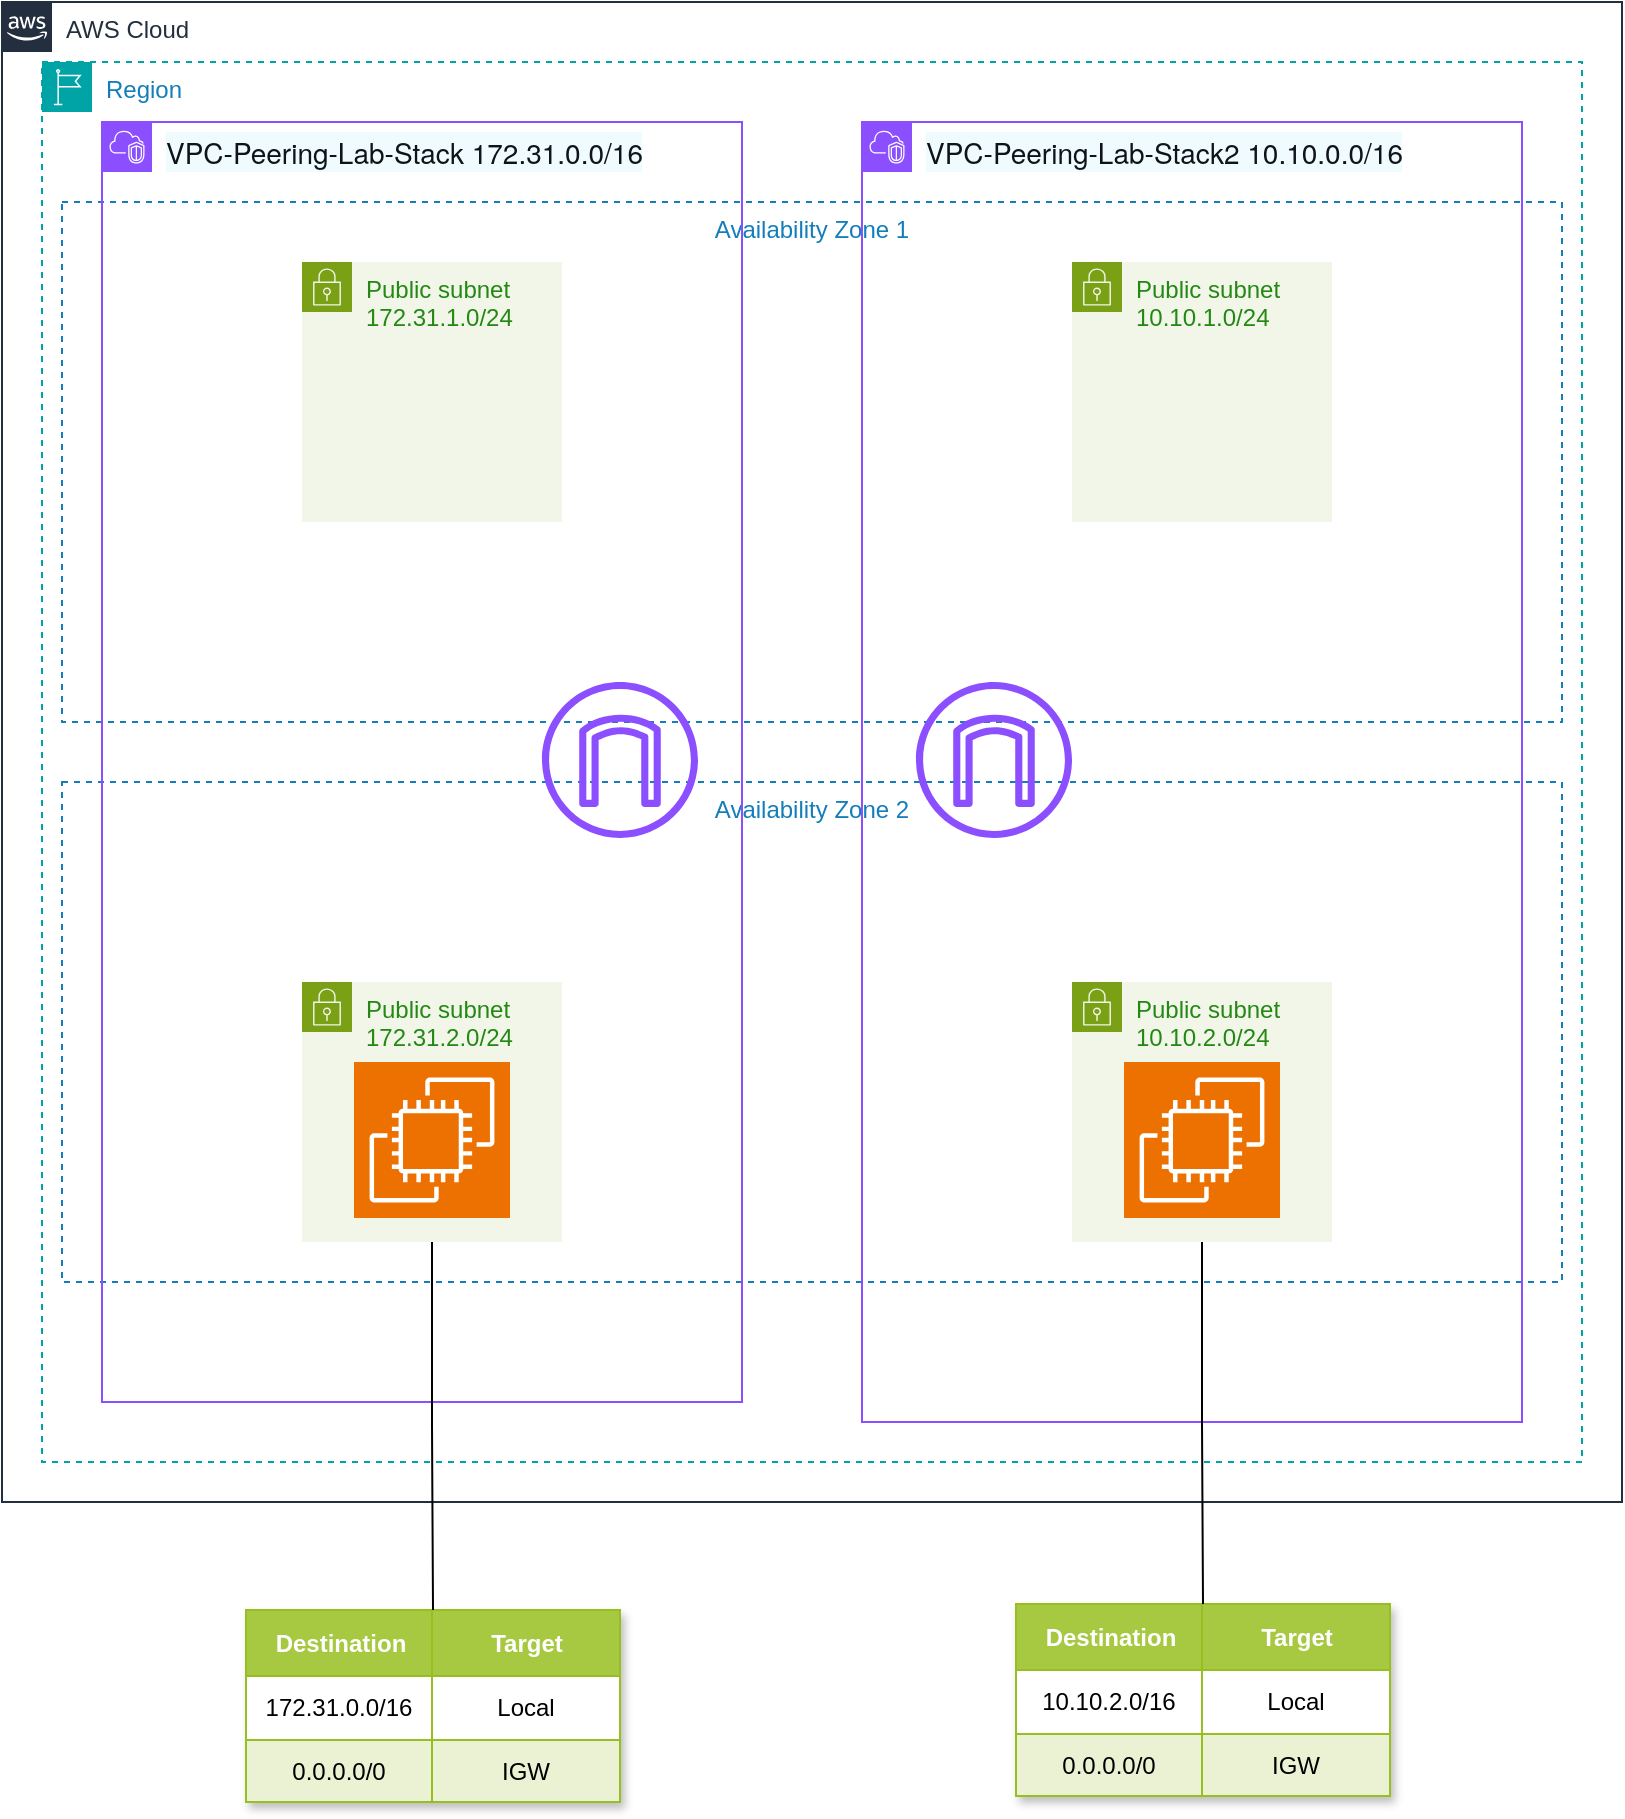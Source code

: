 <mxfile version="26.0.16">
  <diagram name="Page-1" id="2IOpAiq6eJO04KCw7RNG">
    <mxGraphModel dx="2045" dy="615" grid="1" gridSize="10" guides="1" tooltips="1" connect="1" arrows="1" fold="1" page="1" pageScale="1" pageWidth="850" pageHeight="1100" math="0" shadow="0">
      <root>
        <mxCell id="0" />
        <mxCell id="1" parent="0" />
        <mxCell id="tcW-VvxG0zHY4D5AkWcl-1" value="AWS Cloud" style="points=[[0,0],[0.25,0],[0.5,0],[0.75,0],[1,0],[1,0.25],[1,0.5],[1,0.75],[1,1],[0.75,1],[0.5,1],[0.25,1],[0,1],[0,0.75],[0,0.5],[0,0.25]];outlineConnect=0;gradientColor=none;html=1;whiteSpace=wrap;fontSize=12;fontStyle=0;container=1;pointerEvents=0;collapsible=0;recursiveResize=0;shape=mxgraph.aws4.group;grIcon=mxgraph.aws4.group_aws_cloud_alt;strokeColor=#232F3E;fillColor=none;verticalAlign=top;align=left;spacingLeft=30;fontColor=#232F3E;dashed=0;" vertex="1" parent="1">
          <mxGeometry x="-170" y="260" width="810" height="750" as="geometry" />
        </mxCell>
        <mxCell id="tcW-VvxG0zHY4D5AkWcl-2" value="Region" style="points=[[0,0],[0.25,0],[0.5,0],[0.75,0],[1,0],[1,0.25],[1,0.5],[1,0.75],[1,1],[0.75,1],[0.5,1],[0.25,1],[0,1],[0,0.75],[0,0.5],[0,0.25]];outlineConnect=0;gradientColor=none;html=1;whiteSpace=wrap;fontSize=12;fontStyle=0;container=1;pointerEvents=0;collapsible=0;recursiveResize=0;shape=mxgraph.aws4.group;grIcon=mxgraph.aws4.group_region;strokeColor=#00A4A6;fillColor=none;verticalAlign=top;align=left;spacingLeft=30;fontColor=#147EBA;dashed=1;" vertex="1" parent="tcW-VvxG0zHY4D5AkWcl-1">
          <mxGeometry x="20" y="30" width="770" height="700" as="geometry" />
        </mxCell>
        <mxCell id="tcW-VvxG0zHY4D5AkWcl-12" value="Availability Zone 1" style="fillColor=none;strokeColor=#147EBA;dashed=1;verticalAlign=top;fontStyle=0;fontColor=#147EBA;whiteSpace=wrap;html=1;" vertex="1" parent="tcW-VvxG0zHY4D5AkWcl-2">
          <mxGeometry x="10" y="70" width="750" height="260" as="geometry" />
        </mxCell>
        <mxCell id="tcW-VvxG0zHY4D5AkWcl-13" value="Availability Zone 2" style="fillColor=none;strokeColor=#147EBA;dashed=1;verticalAlign=top;fontStyle=0;fontColor=#147EBA;whiteSpace=wrap;html=1;" vertex="1" parent="tcW-VvxG0zHY4D5AkWcl-2">
          <mxGeometry x="10" y="360" width="750" height="250" as="geometry" />
        </mxCell>
        <mxCell id="tcW-VvxG0zHY4D5AkWcl-4" value="&lt;span style=&quot;color: rgb(15, 20, 26); font-family: &amp;quot;Amazon Ember&amp;quot;, &amp;quot;Helvetica Neue&amp;quot;, Roboto, Arial, sans-serif; font-size: 14px; background-color: rgb(240, 251, 255);&quot;&gt;VPC-Peering-Lab-Stack 172.31.0.0/16&lt;/span&gt;" style="points=[[0,0],[0.25,0],[0.5,0],[0.75,0],[1,0],[1,0.25],[1,0.5],[1,0.75],[1,1],[0.75,1],[0.5,1],[0.25,1],[0,1],[0,0.75],[0,0.5],[0,0.25]];outlineConnect=0;gradientColor=none;html=1;whiteSpace=wrap;fontSize=12;fontStyle=0;container=1;pointerEvents=0;collapsible=0;recursiveResize=0;shape=mxgraph.aws4.group;grIcon=mxgraph.aws4.group_vpc2;strokeColor=#8C4FFF;fillColor=none;verticalAlign=top;align=left;spacingLeft=30;fontColor=#AAB7B8;dashed=0;" vertex="1" parent="tcW-VvxG0zHY4D5AkWcl-2">
          <mxGeometry x="30" y="30" width="320" height="640" as="geometry" />
        </mxCell>
        <mxCell id="tcW-VvxG0zHY4D5AkWcl-6" value="Public subnet&lt;div&gt;172.31.1.0/24&lt;/div&gt;" style="points=[[0,0],[0.25,0],[0.5,0],[0.75,0],[1,0],[1,0.25],[1,0.5],[1,0.75],[1,1],[0.75,1],[0.5,1],[0.25,1],[0,1],[0,0.75],[0,0.5],[0,0.25]];outlineConnect=0;gradientColor=none;html=1;whiteSpace=wrap;fontSize=12;fontStyle=0;container=1;pointerEvents=0;collapsible=0;recursiveResize=0;shape=mxgraph.aws4.group;grIcon=mxgraph.aws4.group_security_group;grStroke=0;strokeColor=#7AA116;fillColor=#F2F6E8;verticalAlign=top;align=left;spacingLeft=30;fontColor=#248814;dashed=0;" vertex="1" parent="tcW-VvxG0zHY4D5AkWcl-4">
          <mxGeometry x="100" y="70" width="130" height="130" as="geometry" />
        </mxCell>
        <mxCell id="tcW-VvxG0zHY4D5AkWcl-7" value="Public subnet&lt;div&gt;172.31.2.0/&lt;span style=&quot;background-color: transparent; color: light-dark(rgb(36, 136, 20), rgb(85, 171, 71));&quot;&gt;24&lt;/span&gt;&lt;/div&gt;" style="points=[[0,0],[0.25,0],[0.5,0],[0.75,0],[1,0],[1,0.25],[1,0.5],[1,0.75],[1,1],[0.75,1],[0.5,1],[0.25,1],[0,1],[0,0.75],[0,0.5],[0,0.25]];outlineConnect=0;gradientColor=none;html=1;whiteSpace=wrap;fontSize=12;fontStyle=0;container=1;pointerEvents=0;collapsible=0;recursiveResize=0;shape=mxgraph.aws4.group;grIcon=mxgraph.aws4.group_security_group;grStroke=0;strokeColor=#7AA116;fillColor=#F2F6E8;verticalAlign=top;align=left;spacingLeft=30;fontColor=#248814;dashed=0;" vertex="1" parent="tcW-VvxG0zHY4D5AkWcl-4">
          <mxGeometry x="100" y="430" width="130" height="130" as="geometry" />
        </mxCell>
        <mxCell id="tcW-VvxG0zHY4D5AkWcl-10" value="" style="sketch=0;points=[[0,0,0],[0.25,0,0],[0.5,0,0],[0.75,0,0],[1,0,0],[0,1,0],[0.25,1,0],[0.5,1,0],[0.75,1,0],[1,1,0],[0,0.25,0],[0,0.5,0],[0,0.75,0],[1,0.25,0],[1,0.5,0],[1,0.75,0]];outlineConnect=0;fontColor=#232F3E;fillColor=#ED7100;strokeColor=#ffffff;dashed=0;verticalLabelPosition=bottom;verticalAlign=top;align=center;html=1;fontSize=12;fontStyle=0;aspect=fixed;shape=mxgraph.aws4.resourceIcon;resIcon=mxgraph.aws4.ec2;" vertex="1" parent="tcW-VvxG0zHY4D5AkWcl-7">
          <mxGeometry x="26" y="40" width="78" height="78" as="geometry" />
        </mxCell>
        <mxCell id="tcW-VvxG0zHY4D5AkWcl-98" value="" style="sketch=0;outlineConnect=0;fontColor=#232F3E;gradientColor=none;fillColor=#8C4FFF;strokeColor=none;dashed=0;verticalLabelPosition=bottom;verticalAlign=top;align=center;html=1;fontSize=12;fontStyle=0;aspect=fixed;pointerEvents=1;shape=mxgraph.aws4.internet_gateway;" vertex="1" parent="tcW-VvxG0zHY4D5AkWcl-4">
          <mxGeometry x="220" y="280" width="78" height="78" as="geometry" />
        </mxCell>
        <mxCell id="tcW-VvxG0zHY4D5AkWcl-5" value="&lt;span style=&quot;color: rgb(15, 20, 26); font-family: &amp;quot;Amazon Ember&amp;quot;, &amp;quot;Helvetica Neue&amp;quot;, Roboto, Arial, sans-serif; font-size: 14px; background-color: rgb(240, 251, 255);&quot;&gt;VPC-Peering-Lab-Stack2 10.10.0.0/16&lt;/span&gt;" style="points=[[0,0],[0.25,0],[0.5,0],[0.75,0],[1,0],[1,0.25],[1,0.5],[1,0.75],[1,1],[0.75,1],[0.5,1],[0.25,1],[0,1],[0,0.75],[0,0.5],[0,0.25]];outlineConnect=0;gradientColor=none;html=1;whiteSpace=wrap;fontSize=12;fontStyle=0;container=1;pointerEvents=0;collapsible=0;recursiveResize=0;shape=mxgraph.aws4.group;grIcon=mxgraph.aws4.group_vpc2;strokeColor=#8C4FFF;fillColor=none;verticalAlign=top;align=left;spacingLeft=30;fontColor=#AAB7B8;dashed=0;" vertex="1" parent="tcW-VvxG0zHY4D5AkWcl-2">
          <mxGeometry x="410" y="30" width="330" height="650" as="geometry" />
        </mxCell>
        <mxCell id="tcW-VvxG0zHY4D5AkWcl-8" value="Public subnet&lt;div&gt;10.10.1.0/&lt;span style=&quot;background-color: transparent; color: light-dark(rgb(36, 136, 20), rgb(85, 171, 71));&quot;&gt;24&lt;/span&gt;&lt;/div&gt;" style="points=[[0,0],[0.25,0],[0.5,0],[0.75,0],[1,0],[1,0.25],[1,0.5],[1,0.75],[1,1],[0.75,1],[0.5,1],[0.25,1],[0,1],[0,0.75],[0,0.5],[0,0.25]];outlineConnect=0;gradientColor=none;html=1;whiteSpace=wrap;fontSize=12;fontStyle=0;container=1;pointerEvents=0;collapsible=0;recursiveResize=0;shape=mxgraph.aws4.group;grIcon=mxgraph.aws4.group_security_group;grStroke=0;strokeColor=#7AA116;fillColor=#F2F6E8;verticalAlign=top;align=left;spacingLeft=30;fontColor=#248814;dashed=0;" vertex="1" parent="tcW-VvxG0zHY4D5AkWcl-5">
          <mxGeometry x="105" y="70" width="130" height="130" as="geometry" />
        </mxCell>
        <mxCell id="tcW-VvxG0zHY4D5AkWcl-9" value="Public subnet&lt;div&gt;10.10.2.0/&lt;span style=&quot;background-color: transparent; color: light-dark(rgb(36, 136, 20), rgb(85, 171, 71));&quot;&gt;24&lt;/span&gt;&lt;/div&gt;" style="points=[[0,0],[0.25,0],[0.5,0],[0.75,0],[1,0],[1,0.25],[1,0.5],[1,0.75],[1,1],[0.75,1],[0.5,1],[0.25,1],[0,1],[0,0.75],[0,0.5],[0,0.25]];outlineConnect=0;gradientColor=none;html=1;whiteSpace=wrap;fontSize=12;fontStyle=0;container=1;pointerEvents=0;collapsible=0;recursiveResize=0;shape=mxgraph.aws4.group;grIcon=mxgraph.aws4.group_security_group;grStroke=0;strokeColor=#7AA116;fillColor=#F2F6E8;verticalAlign=top;align=left;spacingLeft=30;fontColor=#248814;dashed=0;" vertex="1" parent="tcW-VvxG0zHY4D5AkWcl-5">
          <mxGeometry x="105" y="430" width="130" height="130" as="geometry" />
        </mxCell>
        <mxCell id="tcW-VvxG0zHY4D5AkWcl-11" value="" style="sketch=0;points=[[0,0,0],[0.25,0,0],[0.5,0,0],[0.75,0,0],[1,0,0],[0,1,0],[0.25,1,0],[0.5,1,0],[0.75,1,0],[1,1,0],[0,0.25,0],[0,0.5,0],[0,0.75,0],[1,0.25,0],[1,0.5,0],[1,0.75,0]];outlineConnect=0;fontColor=#232F3E;fillColor=#ED7100;strokeColor=#ffffff;dashed=0;verticalLabelPosition=bottom;verticalAlign=top;align=center;html=1;fontSize=12;fontStyle=0;aspect=fixed;shape=mxgraph.aws4.resourceIcon;resIcon=mxgraph.aws4.ec2;" vertex="1" parent="tcW-VvxG0zHY4D5AkWcl-9">
          <mxGeometry x="26" y="40" width="78" height="78" as="geometry" />
        </mxCell>
        <mxCell id="tcW-VvxG0zHY4D5AkWcl-99" value="" style="sketch=0;outlineConnect=0;fontColor=#232F3E;gradientColor=none;fillColor=#8C4FFF;strokeColor=none;dashed=0;verticalLabelPosition=bottom;verticalAlign=top;align=center;html=1;fontSize=12;fontStyle=0;aspect=fixed;pointerEvents=1;shape=mxgraph.aws4.internet_gateway;" vertex="1" parent="tcW-VvxG0zHY4D5AkWcl-5">
          <mxGeometry x="27" y="280" width="78" height="78" as="geometry" />
        </mxCell>
        <mxCell id="tcW-VvxG0zHY4D5AkWcl-56" value="Assets" style="childLayout=tableLayout;recursiveResize=0;strokeColor=#98bf21;fillColor=#A7C942;shadow=1;" vertex="1" parent="1">
          <mxGeometry x="-48" y="1064" width="187" height="96" as="geometry" />
        </mxCell>
        <mxCell id="tcW-VvxG0zHY4D5AkWcl-57" style="shape=tableRow;horizontal=0;startSize=0;swimlaneHead=0;swimlaneBody=0;top=0;left=0;bottom=0;right=0;dropTarget=0;collapsible=0;recursiveResize=0;expand=0;fontStyle=0;strokeColor=inherit;fillColor=#ffffff;" vertex="1" parent="tcW-VvxG0zHY4D5AkWcl-56">
          <mxGeometry width="187" height="33" as="geometry" />
        </mxCell>
        <mxCell id="tcW-VvxG0zHY4D5AkWcl-58" value="Destination" style="connectable=0;recursiveResize=0;strokeColor=inherit;fillColor=#A7C942;align=center;fontStyle=1;fontColor=#FFFFFF;html=1;" vertex="1" parent="tcW-VvxG0zHY4D5AkWcl-57">
          <mxGeometry width="93" height="33" as="geometry">
            <mxRectangle width="93" height="33" as="alternateBounds" />
          </mxGeometry>
        </mxCell>
        <mxCell id="tcW-VvxG0zHY4D5AkWcl-59" value="Target" style="connectable=0;recursiveResize=0;strokeColor=inherit;fillColor=#A7C942;align=center;fontStyle=1;fontColor=#FFFFFF;html=1;" vertex="1" parent="tcW-VvxG0zHY4D5AkWcl-57">
          <mxGeometry x="93" width="94" height="33" as="geometry">
            <mxRectangle width="94" height="33" as="alternateBounds" />
          </mxGeometry>
        </mxCell>
        <mxCell id="tcW-VvxG0zHY4D5AkWcl-61" value="" style="shape=tableRow;horizontal=0;startSize=0;swimlaneHead=0;swimlaneBody=0;top=0;left=0;bottom=0;right=0;dropTarget=0;collapsible=0;recursiveResize=0;expand=0;fontStyle=0;strokeColor=inherit;fillColor=#ffffff;" vertex="1" parent="tcW-VvxG0zHY4D5AkWcl-56">
          <mxGeometry y="33" width="187" height="32" as="geometry" />
        </mxCell>
        <mxCell id="tcW-VvxG0zHY4D5AkWcl-62" value="172.31.0.0/16" style="connectable=0;recursiveResize=0;strokeColor=inherit;fillColor=inherit;align=center;whiteSpace=wrap;html=1;" vertex="1" parent="tcW-VvxG0zHY4D5AkWcl-61">
          <mxGeometry width="93" height="32" as="geometry">
            <mxRectangle width="93" height="32" as="alternateBounds" />
          </mxGeometry>
        </mxCell>
        <mxCell id="tcW-VvxG0zHY4D5AkWcl-63" value="Local" style="connectable=0;recursiveResize=0;strokeColor=inherit;fillColor=inherit;align=center;whiteSpace=wrap;html=1;" vertex="1" parent="tcW-VvxG0zHY4D5AkWcl-61">
          <mxGeometry x="93" width="94" height="32" as="geometry">
            <mxRectangle width="94" height="32" as="alternateBounds" />
          </mxGeometry>
        </mxCell>
        <mxCell id="tcW-VvxG0zHY4D5AkWcl-65" value="" style="shape=tableRow;horizontal=0;startSize=0;swimlaneHead=0;swimlaneBody=0;top=0;left=0;bottom=0;right=0;dropTarget=0;collapsible=0;recursiveResize=0;expand=0;fontStyle=1;strokeColor=inherit;fillColor=#EAF2D3;" vertex="1" parent="tcW-VvxG0zHY4D5AkWcl-56">
          <mxGeometry y="65" width="187" height="31" as="geometry" />
        </mxCell>
        <mxCell id="tcW-VvxG0zHY4D5AkWcl-66" value="0.0.0.0/0" style="connectable=0;recursiveResize=0;strokeColor=inherit;fillColor=inherit;whiteSpace=wrap;html=1;" vertex="1" parent="tcW-VvxG0zHY4D5AkWcl-65">
          <mxGeometry width="93" height="31" as="geometry">
            <mxRectangle width="93" height="31" as="alternateBounds" />
          </mxGeometry>
        </mxCell>
        <mxCell id="tcW-VvxG0zHY4D5AkWcl-67" value="IGW" style="connectable=0;recursiveResize=0;strokeColor=inherit;fillColor=inherit;whiteSpace=wrap;html=1;" vertex="1" parent="tcW-VvxG0zHY4D5AkWcl-65">
          <mxGeometry x="93" width="94" height="31" as="geometry">
            <mxRectangle width="94" height="31" as="alternateBounds" />
          </mxGeometry>
        </mxCell>
        <mxCell id="tcW-VvxG0zHY4D5AkWcl-77" value="Assets" style="childLayout=tableLayout;recursiveResize=0;strokeColor=#98bf21;fillColor=#A7C942;shadow=1;" vertex="1" parent="1">
          <mxGeometry x="337" y="1061" width="187" height="96" as="geometry" />
        </mxCell>
        <mxCell id="tcW-VvxG0zHY4D5AkWcl-78" style="shape=tableRow;horizontal=0;startSize=0;swimlaneHead=0;swimlaneBody=0;top=0;left=0;bottom=0;right=0;dropTarget=0;collapsible=0;recursiveResize=0;expand=0;fontStyle=0;strokeColor=inherit;fillColor=#ffffff;" vertex="1" parent="tcW-VvxG0zHY4D5AkWcl-77">
          <mxGeometry width="187" height="33" as="geometry" />
        </mxCell>
        <mxCell id="tcW-VvxG0zHY4D5AkWcl-79" value="Destination" style="connectable=0;recursiveResize=0;strokeColor=inherit;fillColor=#A7C942;align=center;fontStyle=1;fontColor=#FFFFFF;html=1;" vertex="1" parent="tcW-VvxG0zHY4D5AkWcl-78">
          <mxGeometry width="93" height="33" as="geometry">
            <mxRectangle width="93" height="33" as="alternateBounds" />
          </mxGeometry>
        </mxCell>
        <mxCell id="tcW-VvxG0zHY4D5AkWcl-80" value="Target" style="connectable=0;recursiveResize=0;strokeColor=inherit;fillColor=#A7C942;align=center;fontStyle=1;fontColor=#FFFFFF;html=1;" vertex="1" parent="tcW-VvxG0zHY4D5AkWcl-78">
          <mxGeometry x="93" width="94" height="33" as="geometry">
            <mxRectangle width="94" height="33" as="alternateBounds" />
          </mxGeometry>
        </mxCell>
        <mxCell id="tcW-VvxG0zHY4D5AkWcl-81" value="" style="shape=tableRow;horizontal=0;startSize=0;swimlaneHead=0;swimlaneBody=0;top=0;left=0;bottom=0;right=0;dropTarget=0;collapsible=0;recursiveResize=0;expand=0;fontStyle=0;strokeColor=inherit;fillColor=#ffffff;" vertex="1" parent="tcW-VvxG0zHY4D5AkWcl-77">
          <mxGeometry y="33" width="187" height="32" as="geometry" />
        </mxCell>
        <mxCell id="tcW-VvxG0zHY4D5AkWcl-82" value="10.10.2.0/16" style="connectable=0;recursiveResize=0;strokeColor=inherit;fillColor=inherit;align=center;whiteSpace=wrap;html=1;" vertex="1" parent="tcW-VvxG0zHY4D5AkWcl-81">
          <mxGeometry width="93" height="32" as="geometry">
            <mxRectangle width="93" height="32" as="alternateBounds" />
          </mxGeometry>
        </mxCell>
        <mxCell id="tcW-VvxG0zHY4D5AkWcl-83" value="Local" style="connectable=0;recursiveResize=0;strokeColor=inherit;fillColor=inherit;align=center;whiteSpace=wrap;html=1;" vertex="1" parent="tcW-VvxG0zHY4D5AkWcl-81">
          <mxGeometry x="93" width="94" height="32" as="geometry">
            <mxRectangle width="94" height="32" as="alternateBounds" />
          </mxGeometry>
        </mxCell>
        <mxCell id="tcW-VvxG0zHY4D5AkWcl-84" value="" style="shape=tableRow;horizontal=0;startSize=0;swimlaneHead=0;swimlaneBody=0;top=0;left=0;bottom=0;right=0;dropTarget=0;collapsible=0;recursiveResize=0;expand=0;fontStyle=1;strokeColor=inherit;fillColor=#EAF2D3;" vertex="1" parent="tcW-VvxG0zHY4D5AkWcl-77">
          <mxGeometry y="65" width="187" height="31" as="geometry" />
        </mxCell>
        <mxCell id="tcW-VvxG0zHY4D5AkWcl-85" value="0.0.0.0/0" style="connectable=0;recursiveResize=0;strokeColor=inherit;fillColor=inherit;whiteSpace=wrap;html=1;" vertex="1" parent="tcW-VvxG0zHY4D5AkWcl-84">
          <mxGeometry width="93" height="31" as="geometry">
            <mxRectangle width="93" height="31" as="alternateBounds" />
          </mxGeometry>
        </mxCell>
        <mxCell id="tcW-VvxG0zHY4D5AkWcl-86" value="IGW" style="connectable=0;recursiveResize=0;strokeColor=inherit;fillColor=inherit;whiteSpace=wrap;html=1;" vertex="1" parent="tcW-VvxG0zHY4D5AkWcl-84">
          <mxGeometry x="93" width="94" height="31" as="geometry">
            <mxRectangle width="94" height="31" as="alternateBounds" />
          </mxGeometry>
        </mxCell>
        <mxCell id="tcW-VvxG0zHY4D5AkWcl-87" style="edgeStyle=orthogonalEdgeStyle;rounded=0;orthogonalLoop=1;jettySize=auto;html=1;endArrow=none;startFill=0;" edge="1" parent="1" source="tcW-VvxG0zHY4D5AkWcl-7" target="tcW-VvxG0zHY4D5AkWcl-57">
          <mxGeometry relative="1" as="geometry" />
        </mxCell>
        <mxCell id="tcW-VvxG0zHY4D5AkWcl-97" style="edgeStyle=orthogonalEdgeStyle;rounded=0;orthogonalLoop=1;jettySize=auto;html=1;endArrow=none;startFill=0;" edge="1" parent="1" source="tcW-VvxG0zHY4D5AkWcl-9" target="tcW-VvxG0zHY4D5AkWcl-78">
          <mxGeometry relative="1" as="geometry">
            <mxPoint x="429.71" y="880" as="sourcePoint" />
            <mxPoint x="430.71" y="1064" as="targetPoint" />
          </mxGeometry>
        </mxCell>
      </root>
    </mxGraphModel>
  </diagram>
</mxfile>
